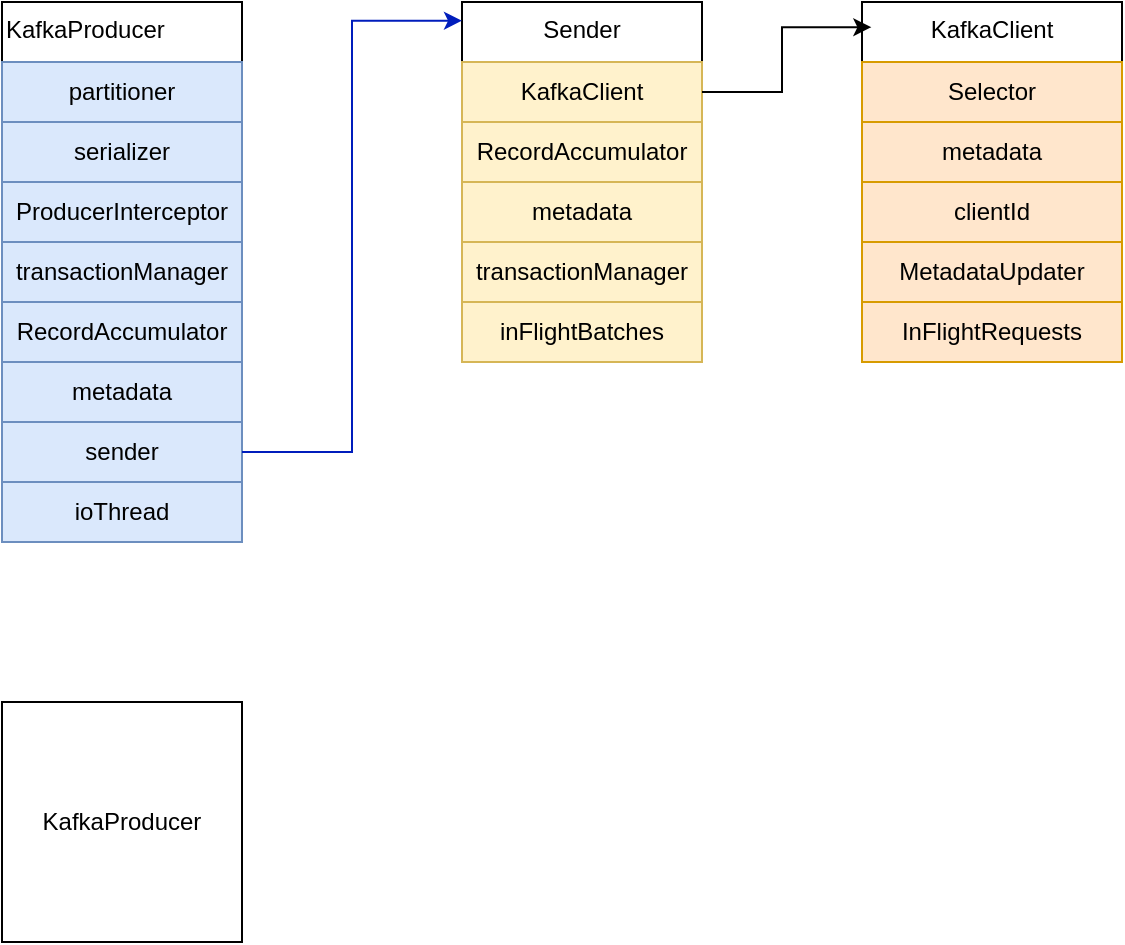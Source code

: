 <mxfile version="24.7.7">
  <diagram name="第 1 页" id="vZnhMMWgD8NCM-SLDRcD">
    <mxGraphModel dx="794" dy="420" grid="1" gridSize="10" guides="1" tooltips="1" connect="1" arrows="1" fold="1" page="1" pageScale="1" pageWidth="827" pageHeight="1169" math="0" shadow="0">
      <root>
        <mxCell id="0" />
        <mxCell id="1" parent="0" />
        <mxCell id="sv9ay9whjCRLLHUJInV6-1" value="KafkaProducer" style="rounded=0;whiteSpace=wrap;html=1;align=left;verticalAlign=top;horizontal=1;" vertex="1" parent="1">
          <mxGeometry x="80" y="90" width="120" height="270" as="geometry" />
        </mxCell>
        <mxCell id="sv9ay9whjCRLLHUJInV6-2" value="partitioner" style="rounded=0;whiteSpace=wrap;html=1;align=center;verticalAlign=middle;fillColor=#dae8fc;strokeColor=#6c8ebf;" vertex="1" parent="1">
          <mxGeometry x="80" y="120" width="120" height="30" as="geometry" />
        </mxCell>
        <mxCell id="sv9ay9whjCRLLHUJInV6-3" value="serializer" style="rounded=0;whiteSpace=wrap;html=1;align=center;verticalAlign=middle;fillColor=#dae8fc;strokeColor=#6c8ebf;" vertex="1" parent="1">
          <mxGeometry x="80" y="150" width="120" height="30" as="geometry" />
        </mxCell>
        <mxCell id="sv9ay9whjCRLLHUJInV6-4" value="ProducerInterceptor" style="rounded=0;whiteSpace=wrap;html=1;align=center;verticalAlign=middle;fillColor=#dae8fc;strokeColor=#6c8ebf;" vertex="1" parent="1">
          <mxGeometry x="80" y="180" width="120" height="30" as="geometry" />
        </mxCell>
        <mxCell id="sv9ay9whjCRLLHUJInV6-5" value="transactionManager" style="rounded=0;whiteSpace=wrap;html=1;align=center;verticalAlign=middle;fillColor=#dae8fc;strokeColor=#6c8ebf;" vertex="1" parent="1">
          <mxGeometry x="80" y="210" width="120" height="30" as="geometry" />
        </mxCell>
        <mxCell id="sv9ay9whjCRLLHUJInV6-6" value="RecordAccumulator" style="rounded=0;whiteSpace=wrap;html=1;align=center;verticalAlign=middle;fillColor=#dae8fc;strokeColor=#6c8ebf;" vertex="1" parent="1">
          <mxGeometry x="80" y="240" width="120" height="30" as="geometry" />
        </mxCell>
        <mxCell id="sv9ay9whjCRLLHUJInV6-7" value="metadata" style="rounded=0;whiteSpace=wrap;html=1;align=center;verticalAlign=middle;fillColor=#dae8fc;strokeColor=#6c8ebf;" vertex="1" parent="1">
          <mxGeometry x="80" y="270" width="120" height="30" as="geometry" />
        </mxCell>
        <mxCell id="sv9ay9whjCRLLHUJInV6-8" value="sender" style="rounded=0;whiteSpace=wrap;html=1;align=center;verticalAlign=middle;fillColor=#dae8fc;strokeColor=#6c8ebf;" vertex="1" parent="1">
          <mxGeometry x="80" y="300" width="120" height="30" as="geometry" />
        </mxCell>
        <mxCell id="sv9ay9whjCRLLHUJInV6-9" value="ioThread" style="rounded=0;whiteSpace=wrap;html=1;align=center;verticalAlign=middle;fillColor=#dae8fc;strokeColor=#6c8ebf;" vertex="1" parent="1">
          <mxGeometry x="80" y="330" width="120" height="30" as="geometry" />
        </mxCell>
        <mxCell id="sv9ay9whjCRLLHUJInV6-10" value="Sender" style="rounded=0;whiteSpace=wrap;html=1;align=center;verticalAlign=top;" vertex="1" parent="1">
          <mxGeometry x="310" y="90" width="120" height="180" as="geometry" />
        </mxCell>
        <mxCell id="sv9ay9whjCRLLHUJInV6-11" value="KafkaClient" style="rounded=0;whiteSpace=wrap;html=1;align=center;verticalAlign=middle;fillColor=#fff2cc;strokeColor=#d6b656;" vertex="1" parent="1">
          <mxGeometry x="310" y="120" width="120" height="30" as="geometry" />
        </mxCell>
        <mxCell id="sv9ay9whjCRLLHUJInV6-12" value="RecordAccumulator" style="rounded=0;whiteSpace=wrap;html=1;align=center;verticalAlign=middle;fillColor=#fff2cc;strokeColor=#d6b656;" vertex="1" parent="1">
          <mxGeometry x="310" y="150" width="120" height="30" as="geometry" />
        </mxCell>
        <mxCell id="sv9ay9whjCRLLHUJInV6-13" value="metadata" style="rounded=0;whiteSpace=wrap;html=1;align=center;verticalAlign=middle;fillColor=#fff2cc;strokeColor=#d6b656;" vertex="1" parent="1">
          <mxGeometry x="310" y="180" width="120" height="30" as="geometry" />
        </mxCell>
        <mxCell id="sv9ay9whjCRLLHUJInV6-14" value="transactionManager" style="rounded=0;whiteSpace=wrap;html=1;align=center;verticalAlign=middle;fillColor=#fff2cc;strokeColor=#d6b656;" vertex="1" parent="1">
          <mxGeometry x="310" y="210" width="120" height="30" as="geometry" />
        </mxCell>
        <mxCell id="sv9ay9whjCRLLHUJInV6-15" value="inFlightBatches" style="rounded=0;whiteSpace=wrap;html=1;align=center;verticalAlign=middle;fillColor=#fff2cc;strokeColor=#d6b656;" vertex="1" parent="1">
          <mxGeometry x="310" y="240" width="120" height="30" as="geometry" />
        </mxCell>
        <mxCell id="sv9ay9whjCRLLHUJInV6-16" style="edgeStyle=orthogonalEdgeStyle;rounded=0;orthogonalLoop=1;jettySize=auto;html=1;entryX=0;entryY=0.052;entryDx=0;entryDy=0;entryPerimeter=0;strokeColor=#001DBC;fillColor=#0050ef;" edge="1" parent="1" source="sv9ay9whjCRLLHUJInV6-8" target="sv9ay9whjCRLLHUJInV6-10">
          <mxGeometry relative="1" as="geometry" />
        </mxCell>
        <mxCell id="sv9ay9whjCRLLHUJInV6-17" value="KafkaClient" style="rounded=0;whiteSpace=wrap;html=1;align=center;verticalAlign=top;" vertex="1" parent="1">
          <mxGeometry x="510" y="90" width="130" height="180" as="geometry" />
        </mxCell>
        <mxCell id="sv9ay9whjCRLLHUJInV6-18" value="Selector" style="rounded=0;whiteSpace=wrap;html=1;align=center;verticalAlign=middle;fillColor=#ffe6cc;strokeColor=#d79b00;" vertex="1" parent="1">
          <mxGeometry x="510" y="120" width="130" height="30" as="geometry" />
        </mxCell>
        <mxCell id="sv9ay9whjCRLLHUJInV6-19" value="metadata" style="rounded=0;whiteSpace=wrap;html=1;align=center;verticalAlign=middle;fillColor=#ffe6cc;strokeColor=#d79b00;" vertex="1" parent="1">
          <mxGeometry x="510" y="150" width="130" height="30" as="geometry" />
        </mxCell>
        <mxCell id="sv9ay9whjCRLLHUJInV6-20" value="clientId" style="rounded=0;whiteSpace=wrap;html=1;align=center;verticalAlign=middle;fillColor=#ffe6cc;strokeColor=#d79b00;" vertex="1" parent="1">
          <mxGeometry x="510" y="180" width="130" height="30" as="geometry" />
        </mxCell>
        <mxCell id="sv9ay9whjCRLLHUJInV6-21" value="MetadataUpdater" style="rounded=0;whiteSpace=wrap;html=1;align=center;verticalAlign=middle;fillColor=#ffe6cc;strokeColor=#d79b00;" vertex="1" parent="1">
          <mxGeometry x="510" y="210" width="130" height="30" as="geometry" />
        </mxCell>
        <mxCell id="sv9ay9whjCRLLHUJInV6-22" value="InFlightRequests" style="rounded=0;whiteSpace=wrap;html=1;align=center;verticalAlign=middle;fillColor=#ffe6cc;strokeColor=#d79b00;" vertex="1" parent="1">
          <mxGeometry x="510" y="240" width="130" height="30" as="geometry" />
        </mxCell>
        <mxCell id="sv9ay9whjCRLLHUJInV6-23" style="edgeStyle=orthogonalEdgeStyle;rounded=0;orthogonalLoop=1;jettySize=auto;html=1;entryX=0.036;entryY=0.07;entryDx=0;entryDy=0;entryPerimeter=0;" edge="1" parent="1" source="sv9ay9whjCRLLHUJInV6-11" target="sv9ay9whjCRLLHUJInV6-17">
          <mxGeometry relative="1" as="geometry" />
        </mxCell>
        <mxCell id="sv9ay9whjCRLLHUJInV6-24" value="KafkaProducer" style="rounded=0;whiteSpace=wrap;html=1;align=center;verticalAlign=middle;" vertex="1" parent="1">
          <mxGeometry x="80" y="440" width="120" height="120" as="geometry" />
        </mxCell>
      </root>
    </mxGraphModel>
  </diagram>
</mxfile>

